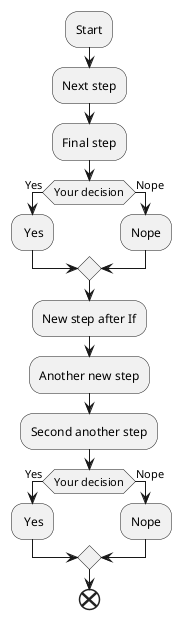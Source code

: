 @startuml
:Start;
:Next step;
:Final step;
if (Your decision) then (Yes)
: Yes;
else (Nope)
:Nope;
endIf
:New step after If;
:Another new step;
:Second another step;
if (Your decision) then (Yes)
: Yes;
else (Nope)
:Nope;
endIf
end
@enduml
